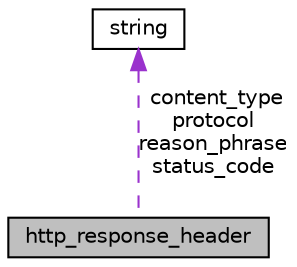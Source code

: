 digraph "http_response_header"
{
 // LATEX_PDF_SIZE
  edge [fontname="Helvetica",fontsize="10",labelfontname="Helvetica",labelfontsize="10"];
  node [fontname="Helvetica",fontsize="10",shape=record];
  Node1 [label="http_response_header",height=0.2,width=0.4,color="black", fillcolor="grey75", style="filled", fontcolor="black",tooltip="Diese Struktur enthält alle nötigen Eigenschaften eines http_response_header."];
  Node2 -> Node1 [dir="back",color="darkorchid3",fontsize="10",style="dashed",label=" content_type\nprotocol\nreason_phrase\nstatus_code" ,fontname="Helvetica"];
  Node2 [label="string",height=0.2,width=0.4,color="black", fillcolor="white", style="filled",URL="$structstring.html",tooltip=" "];
}
